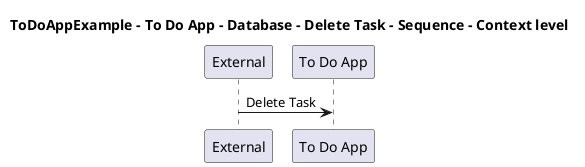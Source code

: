 @startuml

title ToDoAppExample - To Do App - Database - Delete Task - Sequence - Context level

participant "External" as C4InterFlow.SoftwareSystems.ExternalSystem
participant "To Do App" as ToDoAppExample.SoftwareSystems.ToDoApp

C4InterFlow.SoftwareSystems.ExternalSystem -> ToDoAppExample.SoftwareSystems.ToDoApp : Delete Task


@enduml
